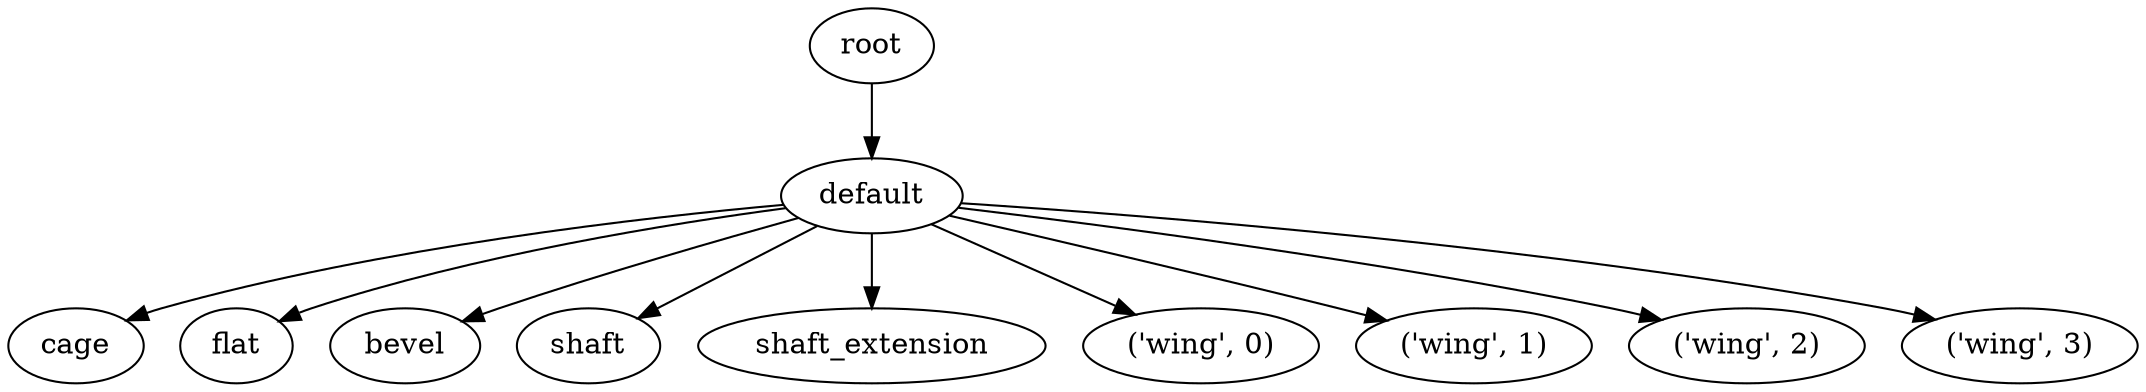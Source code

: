 digraph default {
    root_1 [label="root"];
    default_2 [label="default"];
    cage_3 [label="cage"];
    flat_4 [label="flat"];
    bevel_5 [label="bevel"];
    shaft_6 [label="shaft"];
    shaft_extension_7 [label="shaft_extension"];
    wing_8 [label="\('wing',\ 0\)"];
    wing_9 [label="\('wing',\ 1\)"];
    wing_10 [label="\('wing',\ 2\)"];
    wing_11 [label="\('wing',\ 3\)"];
    root_1 -> default_2;
    default_2 -> cage_3;
    default_2 -> flat_4;
    default_2 -> bevel_5;
    default_2 -> shaft_6;
    default_2 -> shaft_extension_7;
    default_2 -> wing_8;
    default_2 -> wing_9;
    default_2 -> wing_10;
    default_2 -> wing_11;
}
